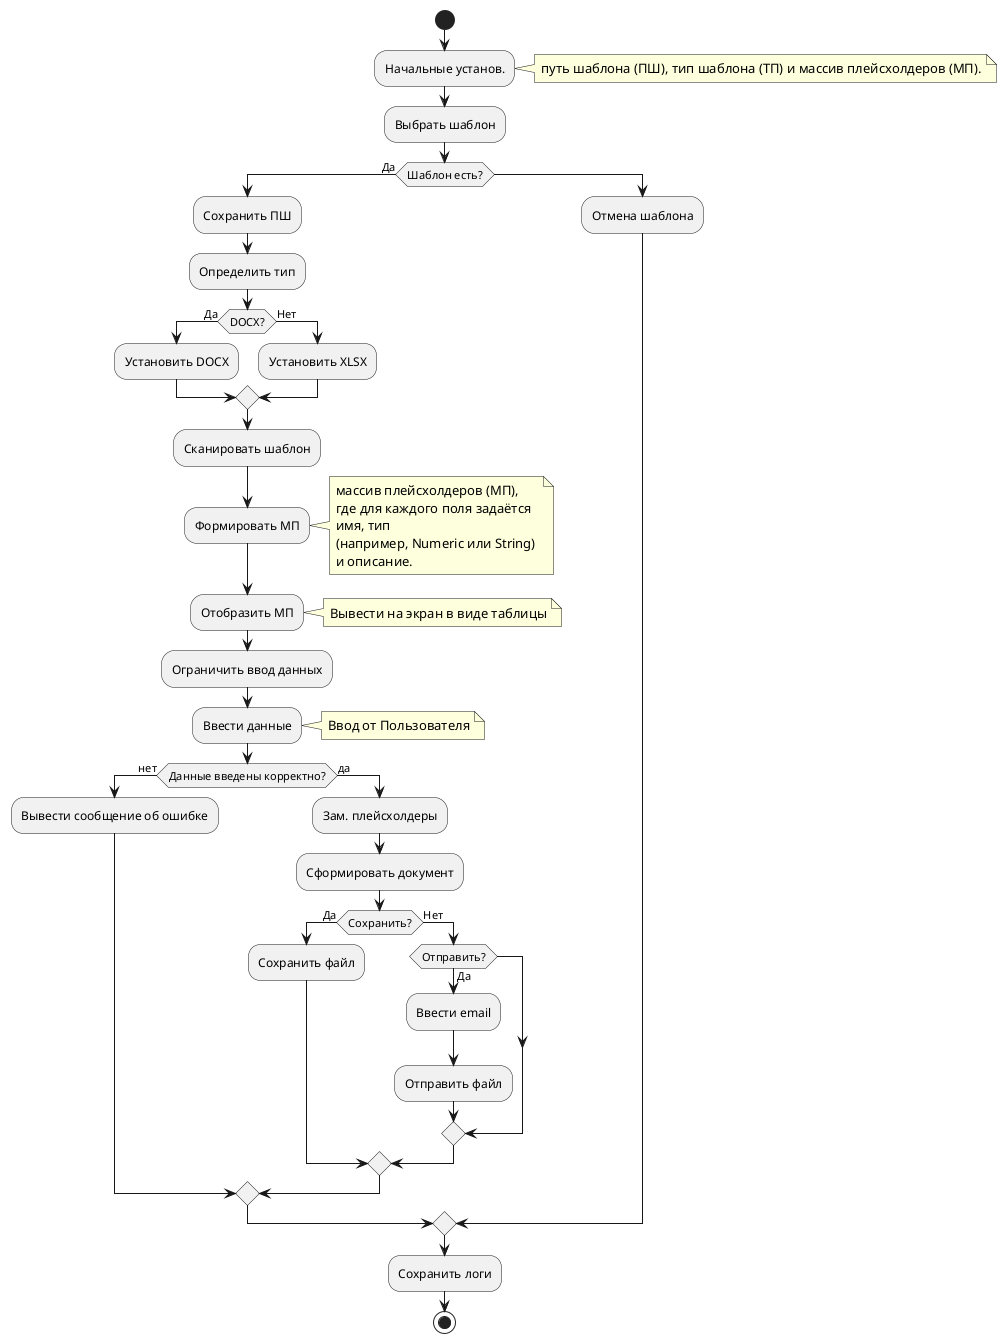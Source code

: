 ﻿@startuml
start

:Начальные установ.;
note right
путь шаблона (ПШ), тип шаблона (ТП) и массив плейсхолдеров (МП).
end note
:Выбрать шаблон;
if (Шаблон есть?) then (Да)
  :Сохранить ПШ;
  :Определить тип;
  if (DOCX?) then (Да)
    :Установить DOCX;
  else (Нет)
    :Установить XLSX;
  endif
  :Сканировать шаблон;
  :Формировать МП;
      note right
      массив плейсхолдеров (МП), 
      где для каждого поля задаётся 
      имя, тип 
      (например, Numeric или String) 
      и описание. 
      end note
  :Отобразить МП; 
      note right
        Вывести на экран в виде таблицы
      end note
  :Ограничить ввод данных;
  :Ввести данные; 
    note right
        Ввод от Пользователя
    end note
  if (Данные введены корректно?) then (нет)
    :Вывести сообщение об ошибке;
  else (да)
      :Зам. плейсхолдеры;
      :Сформировать документ;
      if (Сохранить?) then (Да)
        :Сохранить файл;
      else (Нет)
        if (Отправить?) then (Да)
          :Ввести email;
          :Отправить файл;
        endif
      endif
      endif
else
  :Отмена шаблона;
endif

:Сохранить логи;
stop
@enduml
